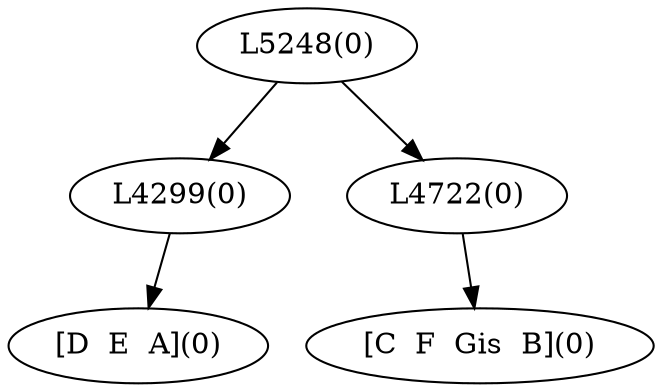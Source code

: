 digraph sample{
"L4299(0)"->"[D  E  A](0)"
"L4722(0)"->"[C  F  Gis  B](0)"
"L5248(0)"->"L4299(0)"
"L5248(0)"->"L4722(0)"
{rank = min; "L5248(0)"}
{rank = same; "L4299(0)"; "L4722(0)";}
{rank = max; "[C  F  Gis  B](0)"; "[D  E  A](0)";}
}
